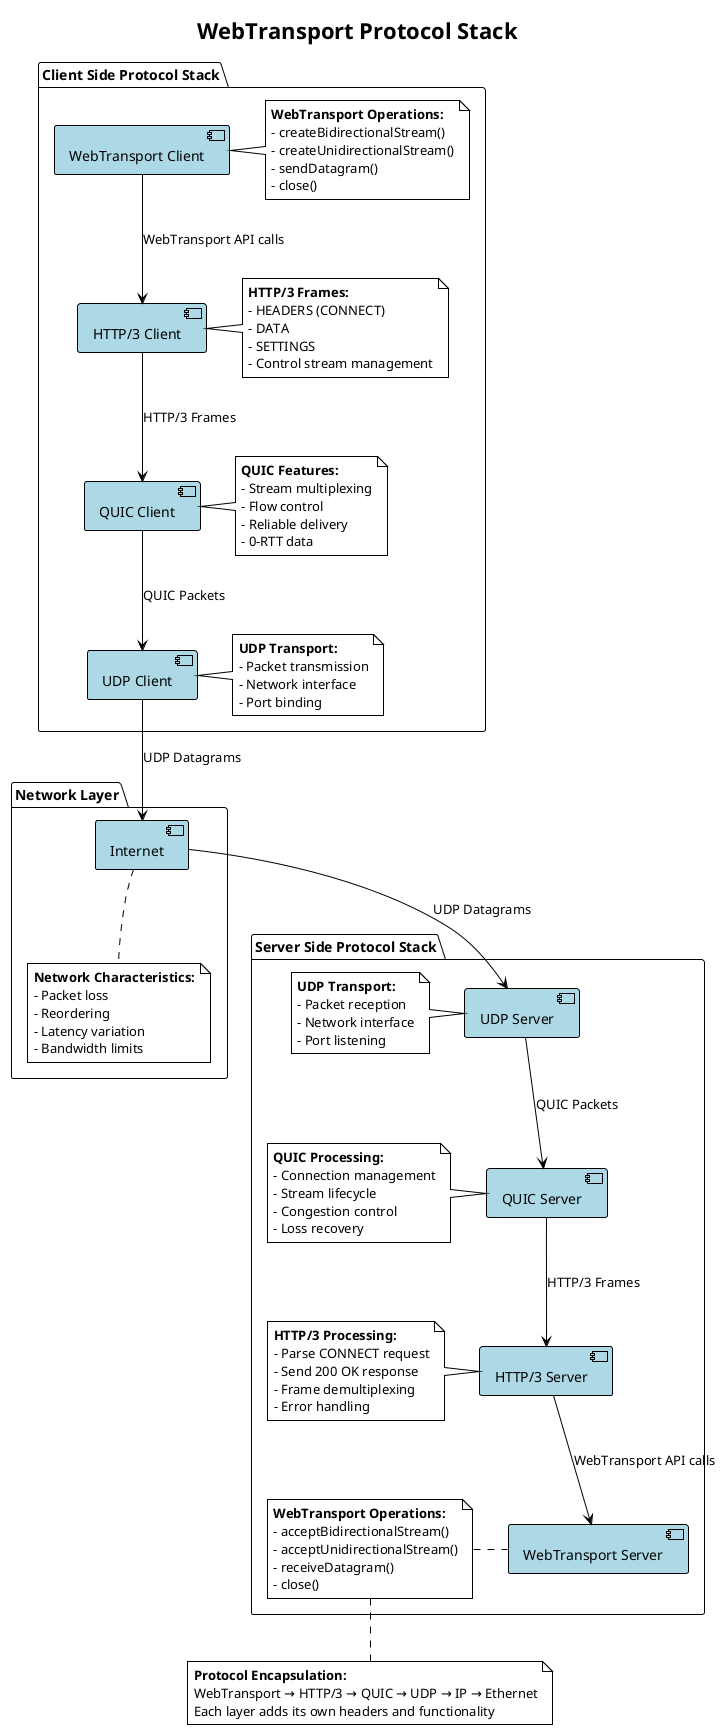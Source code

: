 ﻿@startuml
!theme plain
skinparam component {
  BackgroundColor lightblue
  BorderColor black
}

title WebTransport Protocol Stack

package "**Client Side Protocol Stack**" {
  component [WebTransport Client] as WTClient
  note right of WTClient
  **WebTransport Operations:**
  - createBidirectionalStream()
  - createUnidirectionalStream()
  - sendDatagram()
  - close()
  end note
  
  component [HTTP/3 Client] as H3Client
  note right of H3Client
  **HTTP/3 Frames:**
  - HEADERS (CONNECT)
  - DATA
  - SETTINGS
  - Control stream management
  end note
  
  component [QUIC Client] as QClient
  note right of QClient
  **QUIC Features:**
  - Stream multiplexing
  - Flow control
  - Reliable delivery
  - 0-RTT data
  end note
  
  component [UDP Client] as UClient
  note right of UClient
  **UDP Transport:**
  - Packet transmission
  - Network interface
  - Port binding
  end note
}

package "**Network Layer**" {
  cloud [Internet] as Net
  note bottom of Net
  **Network Characteristics:**
  - Packet loss
  - Reordering
  - Latency variation
  - Bandwidth limits
  end note
}

package "**Server Side Protocol Stack**" {
  component [UDP Server] as UServer
  note left of UServer
  **UDP Transport:**
  - Packet reception
  - Network interface
  - Port listening
  end note
  
  component [QUIC Server] as QServer
  note left of QServer
  **QUIC Processing:**
  - Connection management
  - Stream lifecycle
  - Congestion control
  - Loss recovery
  end note
  
  component [HTTP/3 Server] as H3Server
  note left of H3Server
  **HTTP/3 Processing:**
  - Parse CONNECT request
  - Send 200 OK response
  - Frame demultiplexing
  - Error handling
  end note
  
  component [WebTransport Server] as WTServer
  note left of WTServer
  **WebTransport Operations:**
  - acceptBidirectionalStream()
  - acceptUnidirectionalStream()
  - receiveDatagram()
  - close()
  end note
}

' Data flow connections
WTClient --> H3Client : WebTransport API calls
H3Client --> QClient : HTTP/3 Frames
QClient --> UClient : QUIC Packets
UClient --> Net : UDP Datagrams

Net --> UServer : UDP Datagrams
UServer --> QServer : QUIC Packets
QServer --> H3Server : HTTP/3 Frames
H3Server --> WTServer : WebTransport API calls

note bottom
**Protocol Encapsulation:**
WebTransport → HTTP/3 → QUIC → UDP → IP → Ethernet
Each layer adds its own headers and functionality
end note

@enduml
